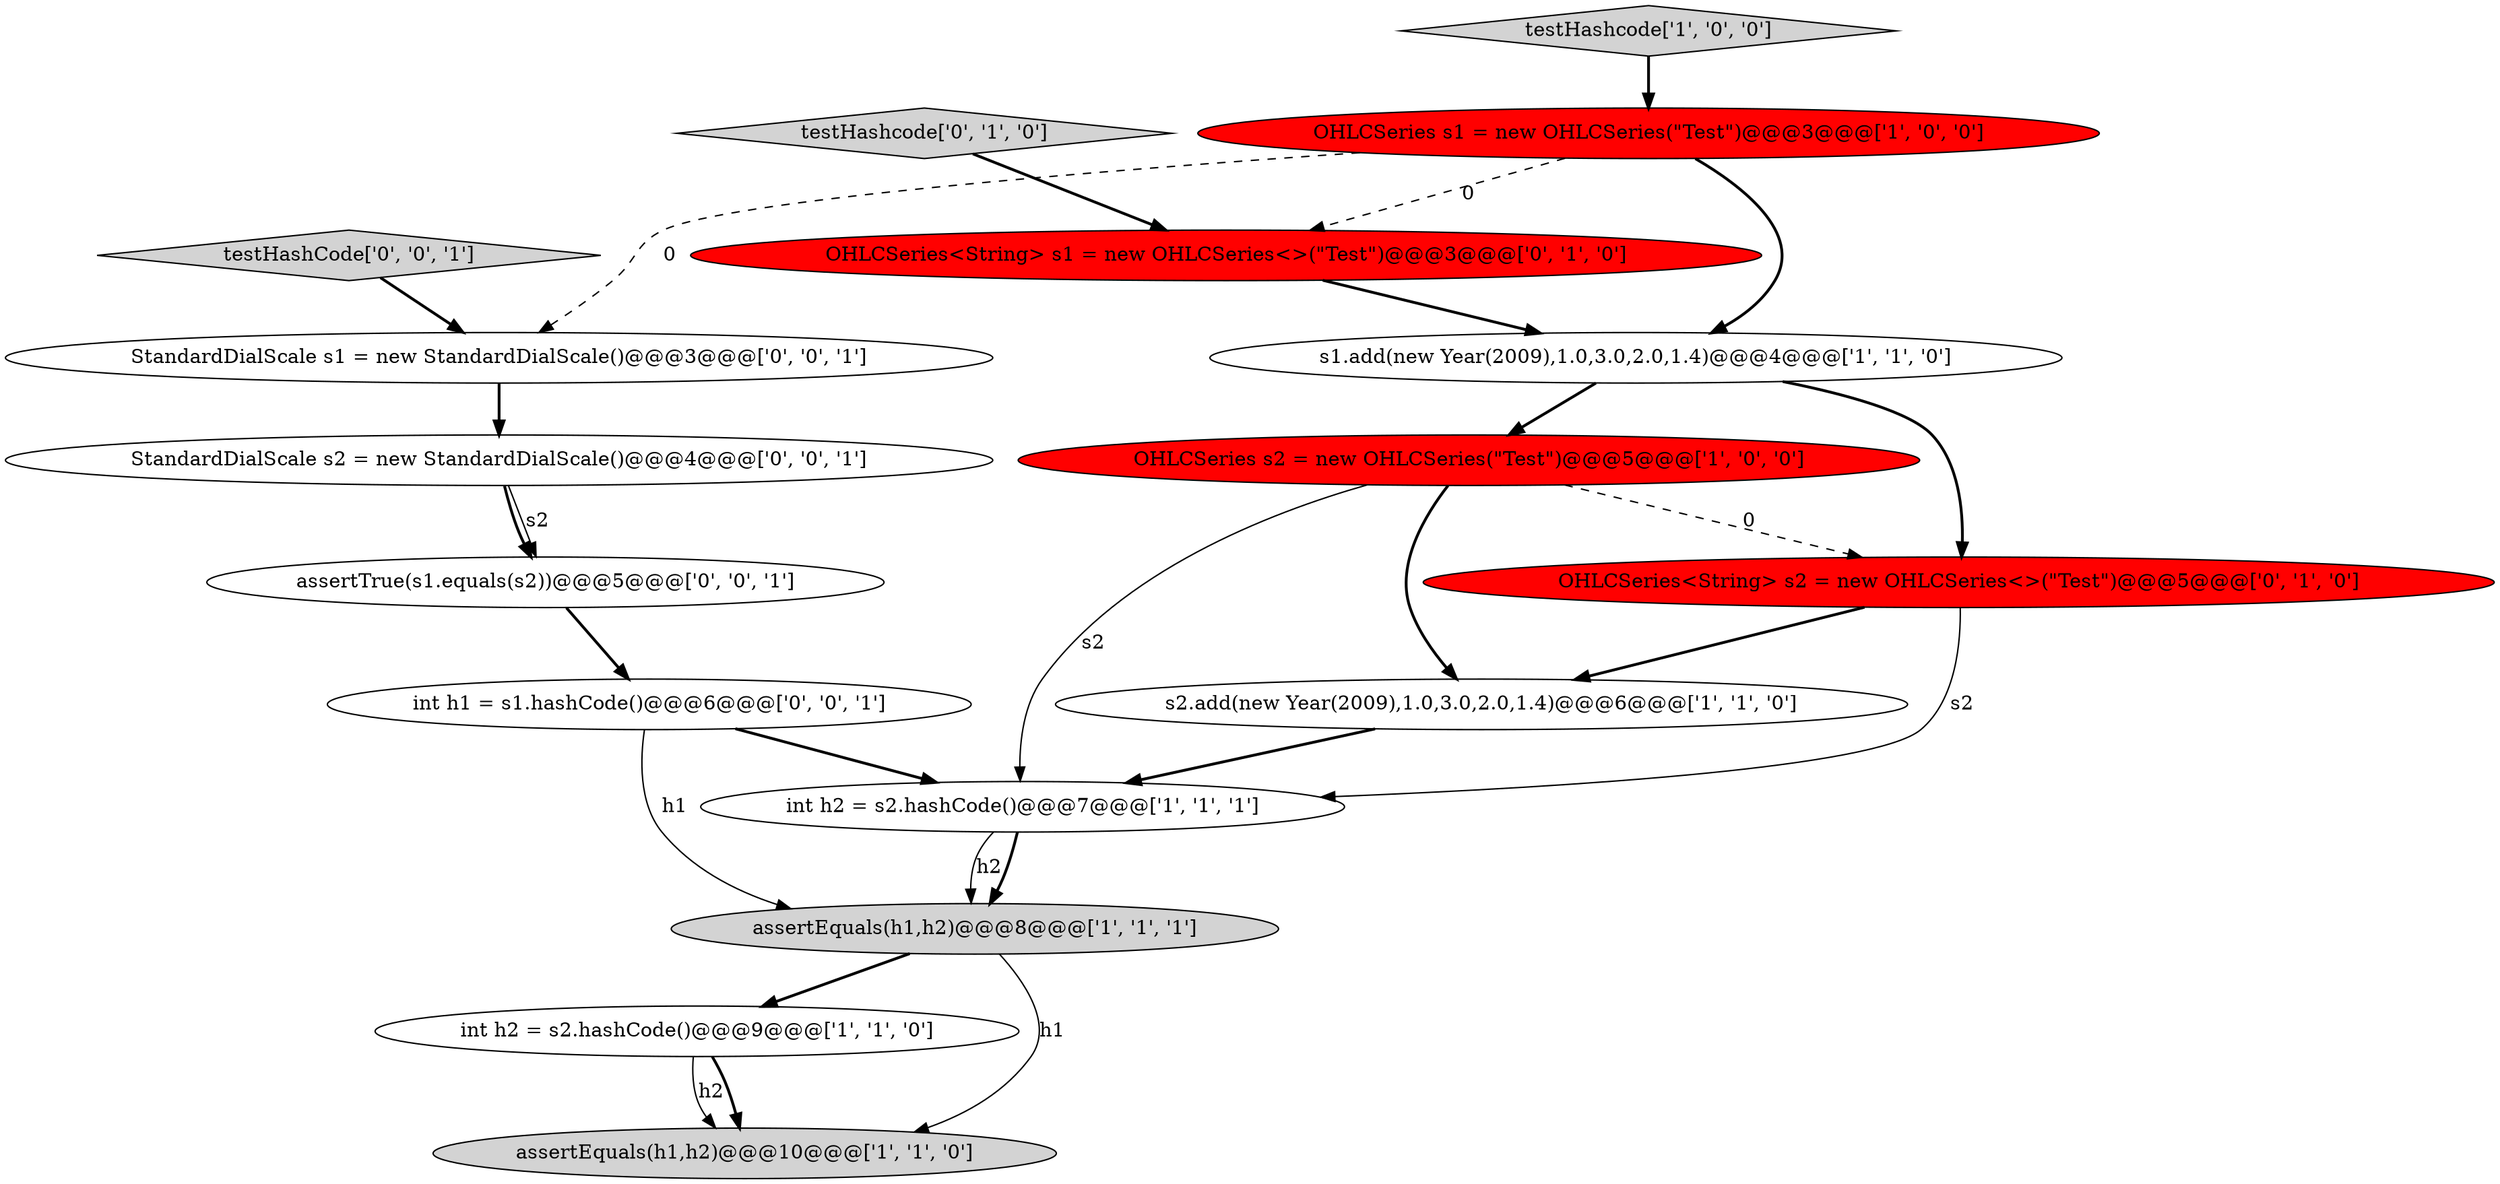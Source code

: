 digraph {
12 [style = filled, label = "StandardDialScale s1 = new StandardDialScale()@@@3@@@['0', '0', '1']", fillcolor = white, shape = ellipse image = "AAA0AAABBB3BBB"];
4 [style = filled, label = "testHashcode['1', '0', '0']", fillcolor = lightgray, shape = diamond image = "AAA0AAABBB1BBB"];
9 [style = filled, label = "OHLCSeries<String> s2 = new OHLCSeries<>(\"Test\")@@@5@@@['0', '1', '0']", fillcolor = red, shape = ellipse image = "AAA1AAABBB2BBB"];
13 [style = filled, label = "int h1 = s1.hashCode()@@@6@@@['0', '0', '1']", fillcolor = white, shape = ellipse image = "AAA0AAABBB3BBB"];
2 [style = filled, label = "assertEquals(h1,h2)@@@10@@@['1', '1', '0']", fillcolor = lightgray, shape = ellipse image = "AAA0AAABBB1BBB"];
14 [style = filled, label = "StandardDialScale s2 = new StandardDialScale()@@@4@@@['0', '0', '1']", fillcolor = white, shape = ellipse image = "AAA0AAABBB3BBB"];
0 [style = filled, label = "s1.add(new Year(2009),1.0,3.0,2.0,1.4)@@@4@@@['1', '1', '0']", fillcolor = white, shape = ellipse image = "AAA0AAABBB1BBB"];
5 [style = filled, label = "OHLCSeries s2 = new OHLCSeries(\"Test\")@@@5@@@['1', '0', '0']", fillcolor = red, shape = ellipse image = "AAA1AAABBB1BBB"];
10 [style = filled, label = "OHLCSeries<String> s1 = new OHLCSeries<>(\"Test\")@@@3@@@['0', '1', '0']", fillcolor = red, shape = ellipse image = "AAA1AAABBB2BBB"];
7 [style = filled, label = "int h2 = s2.hashCode()@@@9@@@['1', '1', '0']", fillcolor = white, shape = ellipse image = "AAA0AAABBB1BBB"];
11 [style = filled, label = "testHashcode['0', '1', '0']", fillcolor = lightgray, shape = diamond image = "AAA0AAABBB2BBB"];
1 [style = filled, label = "int h2 = s2.hashCode()@@@7@@@['1', '1', '1']", fillcolor = white, shape = ellipse image = "AAA0AAABBB1BBB"];
8 [style = filled, label = "assertEquals(h1,h2)@@@8@@@['1', '1', '1']", fillcolor = lightgray, shape = ellipse image = "AAA0AAABBB1BBB"];
16 [style = filled, label = "testHashCode['0', '0', '1']", fillcolor = lightgray, shape = diamond image = "AAA0AAABBB3BBB"];
6 [style = filled, label = "s2.add(new Year(2009),1.0,3.0,2.0,1.4)@@@6@@@['1', '1', '0']", fillcolor = white, shape = ellipse image = "AAA0AAABBB1BBB"];
15 [style = filled, label = "assertTrue(s1.equals(s2))@@@5@@@['0', '0', '1']", fillcolor = white, shape = ellipse image = "AAA0AAABBB3BBB"];
3 [style = filled, label = "OHLCSeries s1 = new OHLCSeries(\"Test\")@@@3@@@['1', '0', '0']", fillcolor = red, shape = ellipse image = "AAA1AAABBB1BBB"];
1->8 [style = solid, label="h2"];
4->3 [style = bold, label=""];
5->1 [style = solid, label="s2"];
0->9 [style = bold, label=""];
15->13 [style = bold, label=""];
1->8 [style = bold, label=""];
7->2 [style = solid, label="h2"];
5->9 [style = dashed, label="0"];
13->1 [style = bold, label=""];
3->0 [style = bold, label=""];
8->7 [style = bold, label=""];
9->6 [style = bold, label=""];
6->1 [style = bold, label=""];
9->1 [style = solid, label="s2"];
3->12 [style = dashed, label="0"];
5->6 [style = bold, label=""];
8->2 [style = solid, label="h1"];
11->10 [style = bold, label=""];
7->2 [style = bold, label=""];
10->0 [style = bold, label=""];
12->14 [style = bold, label=""];
14->15 [style = bold, label=""];
13->8 [style = solid, label="h1"];
3->10 [style = dashed, label="0"];
14->15 [style = solid, label="s2"];
16->12 [style = bold, label=""];
0->5 [style = bold, label=""];
}
